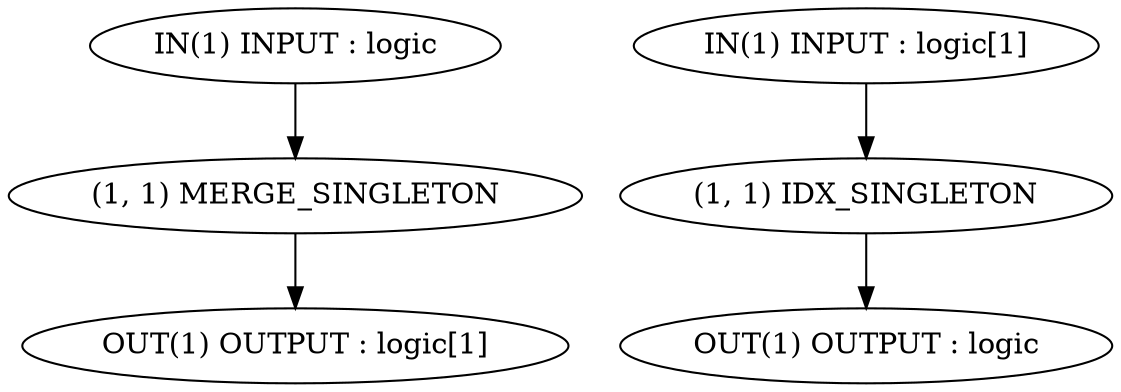 // LOG : Starting Idealised Linear
// LOG : Parsing Successful
// LOG : Type Checking Complete
// LOG : Soundness Check Complete
digraph G {
4 [label="IN(1) INPUT : logic"];
3 [label="OUT(1) OUTPUT : logic[1]"];
2 [label="OUT(1) OUTPUT : logic"];
1 [label="IN(1) INPUT : logic[1]"];
5 [label="(1, 1) IDX_SINGLETON"];
6 [label="(1, 1) MERGE_SINGLETON"];
	5 -> 2;
	1 -> 5;
	6 -> 3;
	4 -> 6;
}

// LOG : BYE
